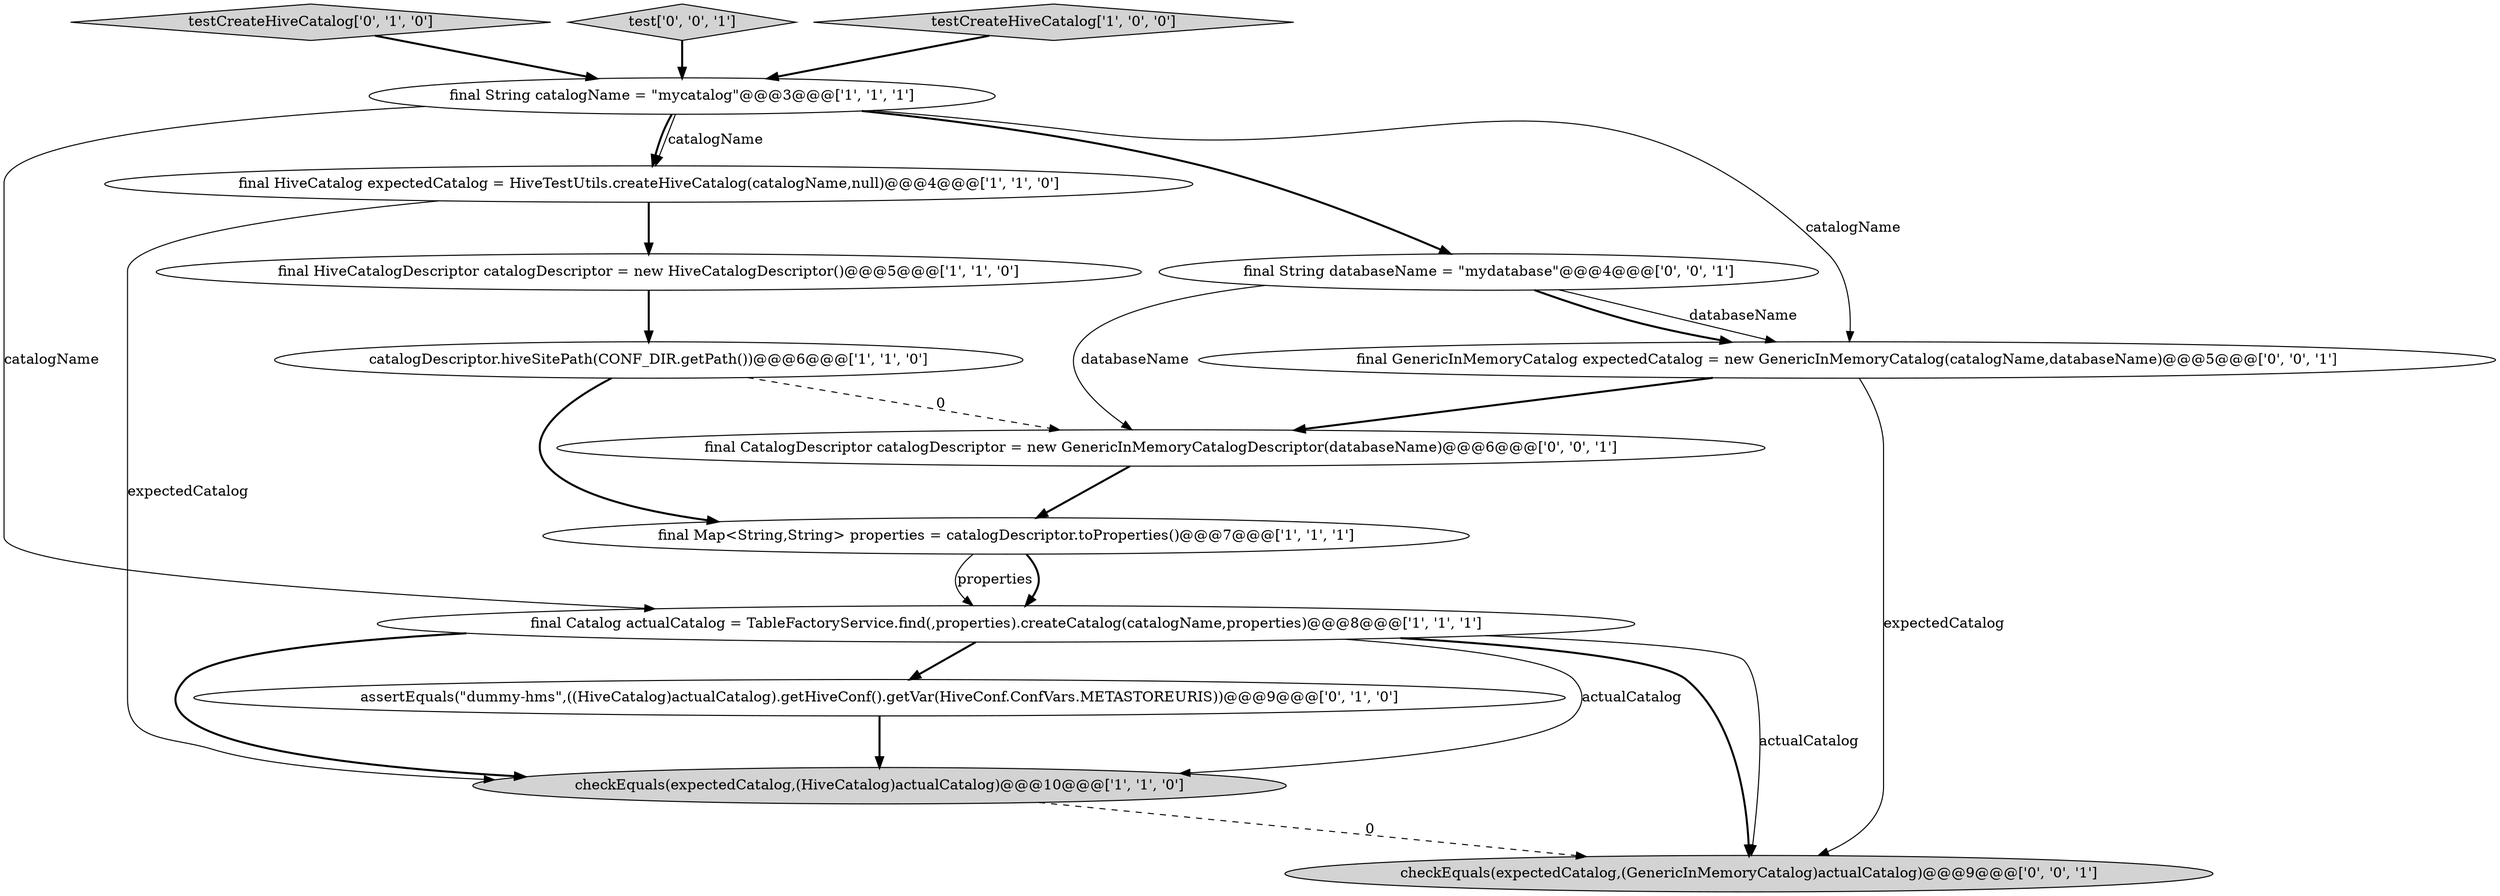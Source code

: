digraph {
7 [style = filled, label = "catalogDescriptor.hiveSitePath(CONF_DIR.getPath())@@@6@@@['1', '1', '0']", fillcolor = white, shape = ellipse image = "AAA0AAABBB1BBB"];
8 [style = filled, label = "testCreateHiveCatalog['0', '1', '0']", fillcolor = lightgray, shape = diamond image = "AAA0AAABBB2BBB"];
10 [style = filled, label = "checkEquals(expectedCatalog,(GenericInMemoryCatalog)actualCatalog)@@@9@@@['0', '0', '1']", fillcolor = lightgray, shape = ellipse image = "AAA0AAABBB3BBB"];
11 [style = filled, label = "test['0', '0', '1']", fillcolor = lightgray, shape = diamond image = "AAA0AAABBB3BBB"];
2 [style = filled, label = "final Catalog actualCatalog = TableFactoryService.find(,properties).createCatalog(catalogName,properties)@@@8@@@['1', '1', '1']", fillcolor = white, shape = ellipse image = "AAA0AAABBB1BBB"];
6 [style = filled, label = "final Map<String,String> properties = catalogDescriptor.toProperties()@@@7@@@['1', '1', '1']", fillcolor = white, shape = ellipse image = "AAA0AAABBB1BBB"];
5 [style = filled, label = "final HiveCatalogDescriptor catalogDescriptor = new HiveCatalogDescriptor()@@@5@@@['1', '1', '0']", fillcolor = white, shape = ellipse image = "AAA0AAABBB1BBB"];
14 [style = filled, label = "final CatalogDescriptor catalogDescriptor = new GenericInMemoryCatalogDescriptor(databaseName)@@@6@@@['0', '0', '1']", fillcolor = white, shape = ellipse image = "AAA0AAABBB3BBB"];
12 [style = filled, label = "final GenericInMemoryCatalog expectedCatalog = new GenericInMemoryCatalog(catalogName,databaseName)@@@5@@@['0', '0', '1']", fillcolor = white, shape = ellipse image = "AAA0AAABBB3BBB"];
4 [style = filled, label = "checkEquals(expectedCatalog,(HiveCatalog)actualCatalog)@@@10@@@['1', '1', '0']", fillcolor = lightgray, shape = ellipse image = "AAA0AAABBB1BBB"];
0 [style = filled, label = "final String catalogName = \"mycatalog\"@@@3@@@['1', '1', '1']", fillcolor = white, shape = ellipse image = "AAA0AAABBB1BBB"];
1 [style = filled, label = "final HiveCatalog expectedCatalog = HiveTestUtils.createHiveCatalog(catalogName,null)@@@4@@@['1', '1', '0']", fillcolor = white, shape = ellipse image = "AAA0AAABBB1BBB"];
3 [style = filled, label = "testCreateHiveCatalog['1', '0', '0']", fillcolor = lightgray, shape = diamond image = "AAA0AAABBB1BBB"];
9 [style = filled, label = "assertEquals(\"dummy-hms\",((HiveCatalog)actualCatalog).getHiveConf().getVar(HiveConf.ConfVars.METASTOREURIS))@@@9@@@['0', '1', '0']", fillcolor = white, shape = ellipse image = "AAA1AAABBB2BBB"];
13 [style = filled, label = "final String databaseName = \"mydatabase\"@@@4@@@['0', '0', '1']", fillcolor = white, shape = ellipse image = "AAA0AAABBB3BBB"];
2->4 [style = bold, label=""];
9->4 [style = bold, label=""];
0->2 [style = solid, label="catalogName"];
8->0 [style = bold, label=""];
12->14 [style = bold, label=""];
2->10 [style = solid, label="actualCatalog"];
11->0 [style = bold, label=""];
4->10 [style = dashed, label="0"];
7->6 [style = bold, label=""];
2->10 [style = bold, label=""];
2->4 [style = solid, label="actualCatalog"];
1->4 [style = solid, label="expectedCatalog"];
0->13 [style = bold, label=""];
13->12 [style = solid, label="databaseName"];
0->1 [style = bold, label=""];
6->2 [style = bold, label=""];
2->9 [style = bold, label=""];
13->12 [style = bold, label=""];
13->14 [style = solid, label="databaseName"];
3->0 [style = bold, label=""];
12->10 [style = solid, label="expectedCatalog"];
14->6 [style = bold, label=""];
7->14 [style = dashed, label="0"];
6->2 [style = solid, label="properties"];
0->12 [style = solid, label="catalogName"];
0->1 [style = solid, label="catalogName"];
5->7 [style = bold, label=""];
1->5 [style = bold, label=""];
}

